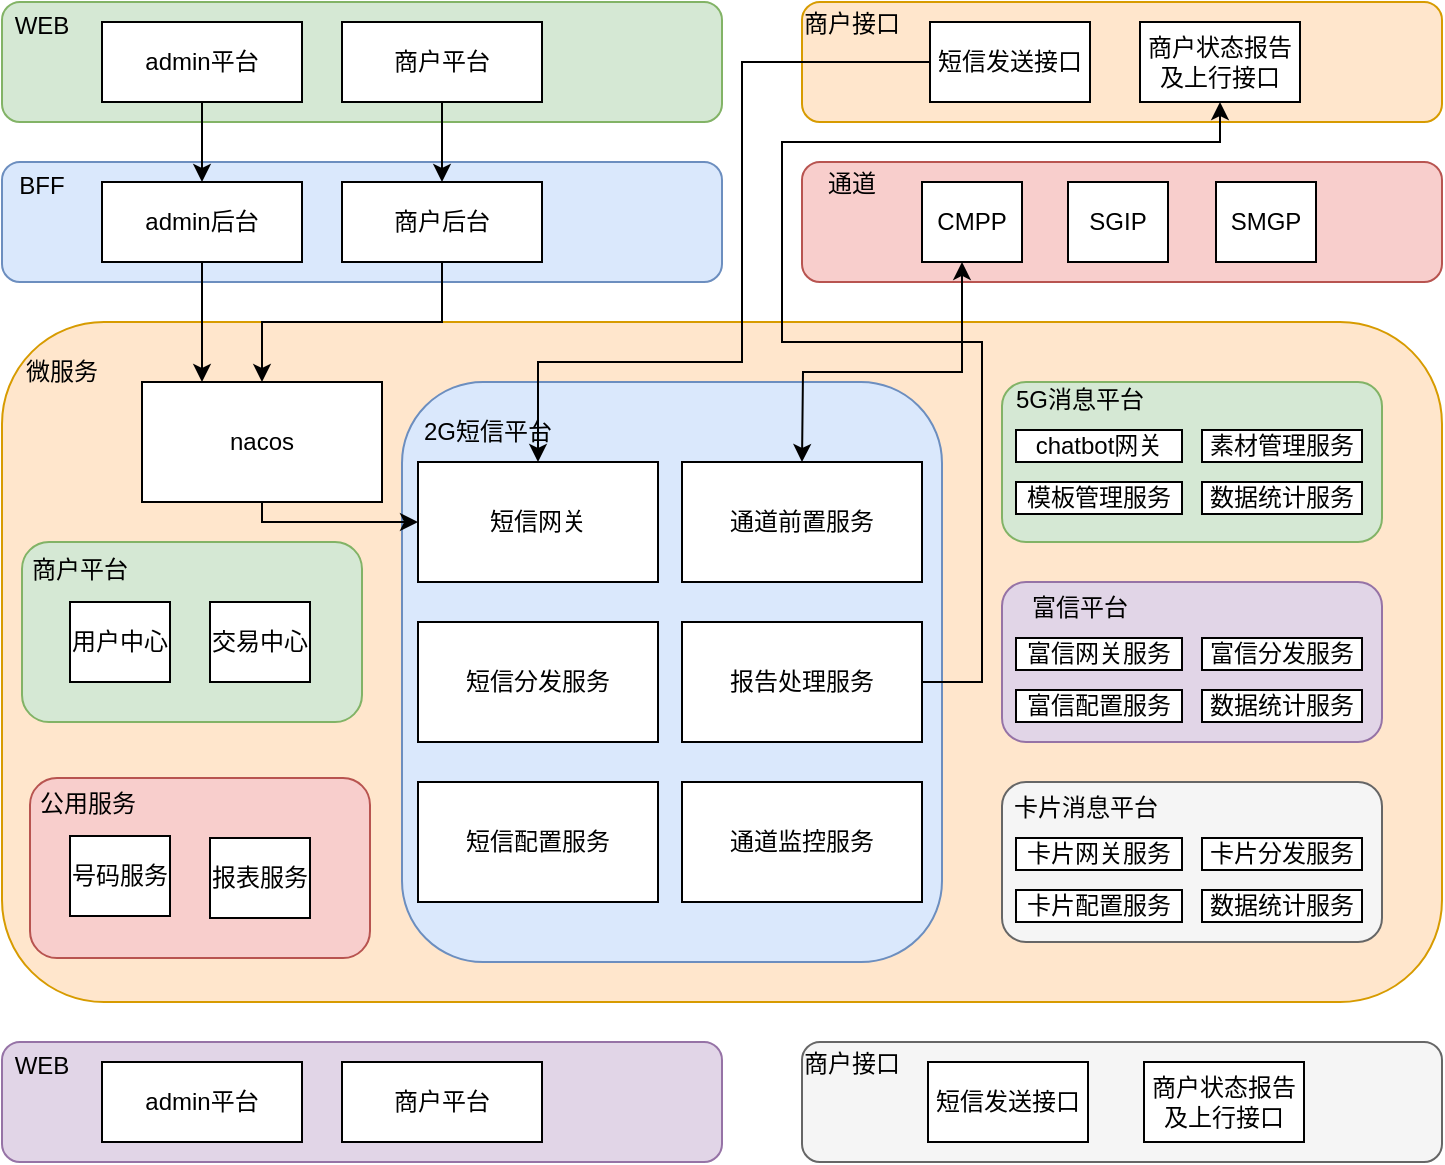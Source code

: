 <mxfile version="20.8.23" type="github">
  <diagram name="第 1 页" id="JLIDf0e1DJFyFmKzr0PZ">
    <mxGraphModel dx="1038" dy="632" grid="1" gridSize="10" guides="1" tooltips="1" connect="1" arrows="1" fold="1" page="1" pageScale="1" pageWidth="827" pageHeight="1169" math="0" shadow="0">
      <root>
        <mxCell id="0" />
        <mxCell id="1" parent="0" />
        <mxCell id="6hzJFKLqSvzQCjT4C_rZ-24" value="" style="rounded=1;whiteSpace=wrap;html=1;shadow=0;glass=0;sketch=0;strokeColor=#d79b00;fillColor=#ffe6cc;" vertex="1" parent="1">
          <mxGeometry x="40" y="200" width="720" height="340" as="geometry" />
        </mxCell>
        <mxCell id="6hzJFKLqSvzQCjT4C_rZ-15" value="" style="rounded=1;whiteSpace=wrap;html=1;shadow=0;glass=0;sketch=0;strokeColor=#6c8ebf;fillColor=#dae8fc;" vertex="1" parent="1">
          <mxGeometry x="40" y="120" width="360" height="60" as="geometry" />
        </mxCell>
        <mxCell id="6hzJFKLqSvzQCjT4C_rZ-53" value="" style="rounded=1;whiteSpace=wrap;html=1;shadow=0;glass=0;sketch=0;strokeColor=#6c8ebf;fillColor=#dae8fc;" vertex="1" parent="1">
          <mxGeometry x="240" y="230" width="270" height="290" as="geometry" />
        </mxCell>
        <mxCell id="6hzJFKLqSvzQCjT4C_rZ-5" value="" style="rounded=1;whiteSpace=wrap;html=1;shadow=0;glass=0;sketch=0;strokeColor=#82b366;fillColor=#d5e8d4;" vertex="1" parent="1">
          <mxGeometry x="40" y="40" width="360" height="60" as="geometry" />
        </mxCell>
        <mxCell id="6hzJFKLqSvzQCjT4C_rZ-6" value="" style="rounded=1;whiteSpace=wrap;html=1;shadow=0;glass=0;sketch=0;strokeColor=#d79b00;fillColor=#ffe6cc;" vertex="1" parent="1">
          <mxGeometry x="440" y="40" width="320" height="60" as="geometry" />
        </mxCell>
        <mxCell id="6hzJFKLqSvzQCjT4C_rZ-7" value="WEB" style="text;html=1;strokeColor=none;fillColor=none;align=center;verticalAlign=middle;whiteSpace=wrap;rounded=0;" vertex="1" parent="1">
          <mxGeometry x="40" y="42" width="40" height="20" as="geometry" />
        </mxCell>
        <mxCell id="6hzJFKLqSvzQCjT4C_rZ-8" value="商户接口" style="text;html=1;strokeColor=none;fillColor=none;align=center;verticalAlign=middle;whiteSpace=wrap;rounded=0;" vertex="1" parent="1">
          <mxGeometry x="440" y="41" width="50" height="20" as="geometry" />
        </mxCell>
        <mxCell id="6hzJFKLqSvzQCjT4C_rZ-94" style="edgeStyle=orthogonalEdgeStyle;rounded=0;orthogonalLoop=1;jettySize=auto;html=1;entryX=0.5;entryY=0;entryDx=0;entryDy=0;" edge="1" parent="1" source="6hzJFKLqSvzQCjT4C_rZ-10" target="6hzJFKLqSvzQCjT4C_rZ-19">
          <mxGeometry relative="1" as="geometry" />
        </mxCell>
        <mxCell id="6hzJFKLqSvzQCjT4C_rZ-10" value="admin平台" style="rounded=0;whiteSpace=wrap;html=1;shadow=0;glass=0;sketch=0;strokeColor=default;gradientColor=none;" vertex="1" parent="1">
          <mxGeometry x="90" y="50" width="100" height="40" as="geometry" />
        </mxCell>
        <mxCell id="6hzJFKLqSvzQCjT4C_rZ-95" style="edgeStyle=orthogonalEdgeStyle;rounded=0;orthogonalLoop=1;jettySize=auto;html=1;entryX=0.5;entryY=0;entryDx=0;entryDy=0;" edge="1" parent="1" source="6hzJFKLqSvzQCjT4C_rZ-11" target="6hzJFKLqSvzQCjT4C_rZ-20">
          <mxGeometry relative="1" as="geometry" />
        </mxCell>
        <mxCell id="6hzJFKLqSvzQCjT4C_rZ-11" value="商户平台" style="rounded=0;whiteSpace=wrap;html=1;shadow=0;glass=0;sketch=0;strokeColor=default;gradientColor=none;" vertex="1" parent="1">
          <mxGeometry x="210" y="50" width="100" height="40" as="geometry" />
        </mxCell>
        <mxCell id="6hzJFKLqSvzQCjT4C_rZ-90" style="edgeStyle=orthogonalEdgeStyle;rounded=0;orthogonalLoop=1;jettySize=auto;html=1;entryX=0.5;entryY=0;entryDx=0;entryDy=0;" edge="1" parent="1" source="6hzJFKLqSvzQCjT4C_rZ-13" target="6hzJFKLqSvzQCjT4C_rZ-69">
          <mxGeometry relative="1" as="geometry">
            <Array as="points">
              <mxPoint x="410" y="70" />
              <mxPoint x="410" y="220" />
              <mxPoint x="308" y="220" />
            </Array>
          </mxGeometry>
        </mxCell>
        <mxCell id="6hzJFKLqSvzQCjT4C_rZ-13" value="短信发送接口" style="rounded=0;whiteSpace=wrap;html=1;shadow=0;glass=0;sketch=0;strokeColor=default;gradientColor=none;" vertex="1" parent="1">
          <mxGeometry x="504" y="50" width="80" height="40" as="geometry" />
        </mxCell>
        <mxCell id="6hzJFKLqSvzQCjT4C_rZ-14" value="商户状态报告及上行接口" style="rounded=0;whiteSpace=wrap;html=1;shadow=0;glass=0;sketch=0;strokeColor=default;gradientColor=none;" vertex="1" parent="1">
          <mxGeometry x="609" y="50" width="80" height="40" as="geometry" />
        </mxCell>
        <mxCell id="6hzJFKLqSvzQCjT4C_rZ-16" value="" style="rounded=1;whiteSpace=wrap;html=1;shadow=0;glass=0;sketch=0;strokeColor=#b85450;fillColor=#f8cecc;" vertex="1" parent="1">
          <mxGeometry x="440" y="120" width="320" height="60" as="geometry" />
        </mxCell>
        <mxCell id="6hzJFKLqSvzQCjT4C_rZ-17" value="BFF" style="text;html=1;strokeColor=none;fillColor=none;align=center;verticalAlign=middle;whiteSpace=wrap;rounded=0;" vertex="1" parent="1">
          <mxGeometry x="40" y="122" width="40" height="20" as="geometry" />
        </mxCell>
        <mxCell id="6hzJFKLqSvzQCjT4C_rZ-18" value="通道" style="text;html=1;strokeColor=none;fillColor=none;align=center;verticalAlign=middle;whiteSpace=wrap;rounded=0;" vertex="1" parent="1">
          <mxGeometry x="440" y="121" width="50" height="20" as="geometry" />
        </mxCell>
        <mxCell id="6hzJFKLqSvzQCjT4C_rZ-96" style="edgeStyle=orthogonalEdgeStyle;rounded=0;orthogonalLoop=1;jettySize=auto;html=1;entryX=0.25;entryY=0;entryDx=0;entryDy=0;exitX=0.5;exitY=1;exitDx=0;exitDy=0;" edge="1" parent="1" source="6hzJFKLqSvzQCjT4C_rZ-19" target="6hzJFKLqSvzQCjT4C_rZ-67">
          <mxGeometry relative="1" as="geometry">
            <mxPoint x="140" y="180" as="sourcePoint" />
            <mxPoint x="140" y="220" as="targetPoint" />
          </mxGeometry>
        </mxCell>
        <mxCell id="6hzJFKLqSvzQCjT4C_rZ-19" value="admin后台" style="rounded=0;whiteSpace=wrap;html=1;shadow=0;glass=0;sketch=0;strokeColor=default;gradientColor=none;" vertex="1" parent="1">
          <mxGeometry x="90" y="130" width="100" height="40" as="geometry" />
        </mxCell>
        <mxCell id="6hzJFKLqSvzQCjT4C_rZ-97" style="edgeStyle=orthogonalEdgeStyle;rounded=0;orthogonalLoop=1;jettySize=auto;html=1;" edge="1" parent="1" source="6hzJFKLqSvzQCjT4C_rZ-20" target="6hzJFKLqSvzQCjT4C_rZ-67">
          <mxGeometry relative="1" as="geometry" />
        </mxCell>
        <mxCell id="6hzJFKLqSvzQCjT4C_rZ-20" value="商户后台" style="rounded=0;whiteSpace=wrap;html=1;shadow=0;glass=0;sketch=0;strokeColor=default;gradientColor=none;" vertex="1" parent="1">
          <mxGeometry x="210" y="130" width="100" height="40" as="geometry" />
        </mxCell>
        <mxCell id="6hzJFKLqSvzQCjT4C_rZ-21" value="CMPP" style="rounded=0;whiteSpace=wrap;html=1;shadow=0;glass=0;sketch=0;strokeColor=default;gradientColor=none;" vertex="1" parent="1">
          <mxGeometry x="500" y="130" width="50" height="40" as="geometry" />
        </mxCell>
        <mxCell id="6hzJFKLqSvzQCjT4C_rZ-22" value="SGIP" style="rounded=0;whiteSpace=wrap;html=1;shadow=0;glass=0;sketch=0;strokeColor=default;gradientColor=none;" vertex="1" parent="1">
          <mxGeometry x="573" y="130" width="50" height="40" as="geometry" />
        </mxCell>
        <mxCell id="6hzJFKLqSvzQCjT4C_rZ-23" value="SMGP" style="rounded=0;whiteSpace=wrap;html=1;shadow=0;glass=0;sketch=0;strokeColor=default;gradientColor=none;" vertex="1" parent="1">
          <mxGeometry x="647" y="130" width="50" height="40" as="geometry" />
        </mxCell>
        <mxCell id="6hzJFKLqSvzQCjT4C_rZ-42" value="" style="rounded=1;whiteSpace=wrap;html=1;shadow=0;glass=0;sketch=0;strokeColor=#9673a6;fillColor=#e1d5e7;" vertex="1" parent="1">
          <mxGeometry x="40" y="560" width="360" height="60" as="geometry" />
        </mxCell>
        <mxCell id="6hzJFKLqSvzQCjT4C_rZ-43" value="" style="rounded=1;whiteSpace=wrap;html=1;shadow=0;glass=0;sketch=0;strokeColor=#666666;fillColor=#f5f5f5;fontColor=#333333;" vertex="1" parent="1">
          <mxGeometry x="440" y="560" width="320" height="60" as="geometry" />
        </mxCell>
        <mxCell id="6hzJFKLqSvzQCjT4C_rZ-44" value="WEB" style="text;html=1;strokeColor=none;fillColor=none;align=center;verticalAlign=middle;whiteSpace=wrap;rounded=0;" vertex="1" parent="1">
          <mxGeometry x="40" y="562" width="40" height="20" as="geometry" />
        </mxCell>
        <mxCell id="6hzJFKLqSvzQCjT4C_rZ-45" value="商户接口" style="text;html=1;strokeColor=none;fillColor=none;align=center;verticalAlign=middle;whiteSpace=wrap;rounded=0;" vertex="1" parent="1">
          <mxGeometry x="440" y="561" width="50" height="20" as="geometry" />
        </mxCell>
        <mxCell id="6hzJFKLqSvzQCjT4C_rZ-46" value="admin平台" style="rounded=0;whiteSpace=wrap;html=1;shadow=0;glass=0;sketch=0;strokeColor=default;gradientColor=none;" vertex="1" parent="1">
          <mxGeometry x="90" y="570" width="100" height="40" as="geometry" />
        </mxCell>
        <mxCell id="6hzJFKLqSvzQCjT4C_rZ-47" value="商户平台" style="rounded=0;whiteSpace=wrap;html=1;shadow=0;glass=0;sketch=0;strokeColor=default;gradientColor=none;" vertex="1" parent="1">
          <mxGeometry x="210" y="570" width="100" height="40" as="geometry" />
        </mxCell>
        <mxCell id="6hzJFKLqSvzQCjT4C_rZ-48" value="短信发送接口" style="rounded=0;whiteSpace=wrap;html=1;shadow=0;glass=0;sketch=0;strokeColor=default;gradientColor=none;" vertex="1" parent="1">
          <mxGeometry x="503" y="570" width="80" height="40" as="geometry" />
        </mxCell>
        <mxCell id="6hzJFKLqSvzQCjT4C_rZ-49" value="商户状态报告及上行接口" style="rounded=0;whiteSpace=wrap;html=1;shadow=0;glass=0;sketch=0;strokeColor=default;gradientColor=none;" vertex="1" parent="1">
          <mxGeometry x="611" y="570" width="80" height="40" as="geometry" />
        </mxCell>
        <mxCell id="6hzJFKLqSvzQCjT4C_rZ-50" value="微服务" style="text;html=1;strokeColor=none;fillColor=none;align=center;verticalAlign=middle;whiteSpace=wrap;rounded=0;" vertex="1" parent="1">
          <mxGeometry x="40" y="210" width="60" height="30" as="geometry" />
        </mxCell>
        <mxCell id="6hzJFKLqSvzQCjT4C_rZ-51" value="" style="rounded=1;whiteSpace=wrap;html=1;shadow=0;glass=0;sketch=0;strokeColor=#82b366;fillColor=#d5e8d4;" vertex="1" parent="1">
          <mxGeometry x="50" y="310" width="170" height="90" as="geometry" />
        </mxCell>
        <mxCell id="6hzJFKLqSvzQCjT4C_rZ-52" value="" style="rounded=1;whiteSpace=wrap;html=1;shadow=0;glass=0;sketch=0;strokeColor=#b85450;fillColor=#f8cecc;" vertex="1" parent="1">
          <mxGeometry x="54" y="428" width="170" height="90" as="geometry" />
        </mxCell>
        <mxCell id="6hzJFKLqSvzQCjT4C_rZ-54" value="" style="rounded=1;whiteSpace=wrap;html=1;shadow=0;glass=0;sketch=0;strokeColor=#82b366;fillColor=#d5e8d4;" vertex="1" parent="1">
          <mxGeometry x="540" y="230" width="190" height="80" as="geometry" />
        </mxCell>
        <mxCell id="6hzJFKLqSvzQCjT4C_rZ-55" value="" style="rounded=1;whiteSpace=wrap;html=1;shadow=0;glass=0;sketch=0;strokeColor=#9673a6;fillColor=#e1d5e7;" vertex="1" parent="1">
          <mxGeometry x="540" y="330" width="190" height="80" as="geometry" />
        </mxCell>
        <mxCell id="6hzJFKLqSvzQCjT4C_rZ-56" value="" style="rounded=1;whiteSpace=wrap;html=1;shadow=0;glass=0;sketch=0;strokeColor=#666666;fillColor=#f5f5f5;fontColor=#333333;" vertex="1" parent="1">
          <mxGeometry x="540" y="430" width="190" height="80" as="geometry" />
        </mxCell>
        <mxCell id="6hzJFKLqSvzQCjT4C_rZ-57" value="用户中心" style="rounded=0;whiteSpace=wrap;html=1;shadow=0;glass=0;sketch=0;strokeColor=default;gradientColor=none;" vertex="1" parent="1">
          <mxGeometry x="74" y="340" width="50" height="40" as="geometry" />
        </mxCell>
        <mxCell id="6hzJFKLqSvzQCjT4C_rZ-58" value="交易中心" style="rounded=0;whiteSpace=wrap;html=1;shadow=0;glass=0;sketch=0;strokeColor=default;gradientColor=none;" vertex="1" parent="1">
          <mxGeometry x="144" y="340" width="50" height="40" as="geometry" />
        </mxCell>
        <mxCell id="6hzJFKLqSvzQCjT4C_rZ-62" value="号码服务" style="rounded=0;whiteSpace=wrap;html=1;shadow=0;glass=0;sketch=0;strokeColor=default;gradientColor=none;" vertex="1" parent="1">
          <mxGeometry x="74" y="457" width="50" height="40" as="geometry" />
        </mxCell>
        <mxCell id="6hzJFKLqSvzQCjT4C_rZ-63" value="报表服务" style="rounded=0;whiteSpace=wrap;html=1;shadow=0;glass=0;sketch=0;strokeColor=default;gradientColor=none;" vertex="1" parent="1">
          <mxGeometry x="144" y="458" width="50" height="40" as="geometry" />
        </mxCell>
        <mxCell id="6hzJFKLqSvzQCjT4C_rZ-65" value="商户平台" style="text;html=1;strokeColor=none;fillColor=none;align=center;verticalAlign=middle;whiteSpace=wrap;rounded=0;" vertex="1" parent="1">
          <mxGeometry x="49" y="309" width="60" height="30" as="geometry" />
        </mxCell>
        <mxCell id="6hzJFKLqSvzQCjT4C_rZ-66" value="公用服务" style="text;html=1;strokeColor=none;fillColor=none;align=center;verticalAlign=middle;whiteSpace=wrap;rounded=0;" vertex="1" parent="1">
          <mxGeometry x="53" y="426" width="60" height="30" as="geometry" />
        </mxCell>
        <mxCell id="6hzJFKLqSvzQCjT4C_rZ-98" style="edgeStyle=orthogonalEdgeStyle;rounded=0;orthogonalLoop=1;jettySize=auto;html=1;entryX=0;entryY=0.5;entryDx=0;entryDy=0;exitX=0.5;exitY=1;exitDx=0;exitDy=0;" edge="1" parent="1" source="6hzJFKLqSvzQCjT4C_rZ-67" target="6hzJFKLqSvzQCjT4C_rZ-69">
          <mxGeometry relative="1" as="geometry">
            <Array as="points">
              <mxPoint x="170" y="300" />
            </Array>
          </mxGeometry>
        </mxCell>
        <mxCell id="6hzJFKLqSvzQCjT4C_rZ-67" value="nacos" style="rounded=0;whiteSpace=wrap;html=1;shadow=0;glass=0;sketch=0;strokeColor=default;gradientColor=none;" vertex="1" parent="1">
          <mxGeometry x="110" y="230" width="120" height="60" as="geometry" />
        </mxCell>
        <mxCell id="6hzJFKLqSvzQCjT4C_rZ-68" value="2G短信平台" style="text;html=1;strokeColor=none;fillColor=none;align=center;verticalAlign=middle;whiteSpace=wrap;rounded=0;" vertex="1" parent="1">
          <mxGeometry x="248" y="240" width="70" height="30" as="geometry" />
        </mxCell>
        <mxCell id="6hzJFKLqSvzQCjT4C_rZ-69" value="短信网关" style="rounded=0;whiteSpace=wrap;html=1;shadow=0;glass=0;sketch=0;strokeColor=default;gradientColor=none;" vertex="1" parent="1">
          <mxGeometry x="248" y="270" width="120" height="60" as="geometry" />
        </mxCell>
        <mxCell id="6hzJFKLqSvzQCjT4C_rZ-70" value="短信分发服务" style="rounded=0;whiteSpace=wrap;html=1;shadow=0;glass=0;sketch=0;strokeColor=default;gradientColor=none;" vertex="1" parent="1">
          <mxGeometry x="248" y="350" width="120" height="60" as="geometry" />
        </mxCell>
        <mxCell id="6hzJFKLqSvzQCjT4C_rZ-71" value="短信配置服务" style="rounded=0;whiteSpace=wrap;html=1;shadow=0;glass=0;sketch=0;strokeColor=default;gradientColor=none;" vertex="1" parent="1">
          <mxGeometry x="248" y="430" width="120" height="60" as="geometry" />
        </mxCell>
        <mxCell id="6hzJFKLqSvzQCjT4C_rZ-72" value="通道前置服务" style="rounded=0;whiteSpace=wrap;html=1;shadow=0;glass=0;sketch=0;strokeColor=default;gradientColor=none;" vertex="1" parent="1">
          <mxGeometry x="380" y="270" width="120" height="60" as="geometry" />
        </mxCell>
        <mxCell id="6hzJFKLqSvzQCjT4C_rZ-93" style="edgeStyle=orthogonalEdgeStyle;rounded=0;orthogonalLoop=1;jettySize=auto;html=1;entryX=0.5;entryY=1;entryDx=0;entryDy=0;" edge="1" parent="1" source="6hzJFKLqSvzQCjT4C_rZ-73" target="6hzJFKLqSvzQCjT4C_rZ-14">
          <mxGeometry relative="1" as="geometry">
            <Array as="points">
              <mxPoint x="530" y="380" />
              <mxPoint x="530" y="210" />
              <mxPoint x="430" y="210" />
              <mxPoint x="430" y="110" />
              <mxPoint x="649" y="110" />
            </Array>
          </mxGeometry>
        </mxCell>
        <mxCell id="6hzJFKLqSvzQCjT4C_rZ-73" value="报告处理服务" style="rounded=0;whiteSpace=wrap;html=1;shadow=0;glass=0;sketch=0;strokeColor=default;gradientColor=none;" vertex="1" parent="1">
          <mxGeometry x="380" y="350" width="120" height="60" as="geometry" />
        </mxCell>
        <mxCell id="6hzJFKLqSvzQCjT4C_rZ-74" value="通道监控服务" style="rounded=0;whiteSpace=wrap;html=1;shadow=0;glass=0;sketch=0;strokeColor=default;gradientColor=none;" vertex="1" parent="1">
          <mxGeometry x="380" y="430" width="120" height="60" as="geometry" />
        </mxCell>
        <mxCell id="6hzJFKLqSvzQCjT4C_rZ-75" value="5G消息平台" style="text;html=1;strokeColor=none;fillColor=none;align=center;verticalAlign=middle;whiteSpace=wrap;rounded=0;" vertex="1" parent="1">
          <mxGeometry x="544" y="224" width="70" height="30" as="geometry" />
        </mxCell>
        <mxCell id="6hzJFKLqSvzQCjT4C_rZ-76" value="chatbot网关" style="rounded=0;whiteSpace=wrap;html=1;shadow=0;glass=0;sketch=0;strokeColor=default;gradientColor=none;" vertex="1" parent="1">
          <mxGeometry x="547" y="254" width="83" height="16" as="geometry" />
        </mxCell>
        <mxCell id="6hzJFKLqSvzQCjT4C_rZ-77" value="素材管理服务" style="rounded=0;whiteSpace=wrap;html=1;shadow=0;glass=0;sketch=0;strokeColor=default;gradientColor=none;" vertex="1" parent="1">
          <mxGeometry x="640" y="254" width="80" height="16" as="geometry" />
        </mxCell>
        <mxCell id="6hzJFKLqSvzQCjT4C_rZ-78" value="模板管理服务" style="rounded=0;whiteSpace=wrap;html=1;shadow=0;glass=0;sketch=0;strokeColor=default;gradientColor=none;" vertex="1" parent="1">
          <mxGeometry x="547" y="280" width="83" height="16" as="geometry" />
        </mxCell>
        <mxCell id="6hzJFKLqSvzQCjT4C_rZ-79" value="数据统计服务" style="rounded=0;whiteSpace=wrap;html=1;shadow=0;glass=0;sketch=0;strokeColor=default;gradientColor=none;" vertex="1" parent="1">
          <mxGeometry x="640" y="280" width="80" height="16" as="geometry" />
        </mxCell>
        <mxCell id="6hzJFKLqSvzQCjT4C_rZ-80" value="卡片消息平台" style="text;html=1;strokeColor=none;fillColor=none;align=center;verticalAlign=middle;whiteSpace=wrap;rounded=0;" vertex="1" parent="1">
          <mxGeometry x="544" y="428" width="76" height="30" as="geometry" />
        </mxCell>
        <mxCell id="6hzJFKLqSvzQCjT4C_rZ-81" value="卡片网关服务" style="rounded=0;whiteSpace=wrap;html=1;shadow=0;glass=0;sketch=0;strokeColor=default;gradientColor=none;" vertex="1" parent="1">
          <mxGeometry x="547" y="458" width="83" height="16" as="geometry" />
        </mxCell>
        <mxCell id="6hzJFKLqSvzQCjT4C_rZ-82" value="卡片分发服务" style="rounded=0;whiteSpace=wrap;html=1;shadow=0;glass=0;sketch=0;strokeColor=default;gradientColor=none;" vertex="1" parent="1">
          <mxGeometry x="640" y="458" width="80" height="16" as="geometry" />
        </mxCell>
        <mxCell id="6hzJFKLqSvzQCjT4C_rZ-83" value="卡片配置服务" style="rounded=0;whiteSpace=wrap;html=1;shadow=0;glass=0;sketch=0;strokeColor=default;gradientColor=none;" vertex="1" parent="1">
          <mxGeometry x="547" y="484" width="83" height="16" as="geometry" />
        </mxCell>
        <mxCell id="6hzJFKLqSvzQCjT4C_rZ-84" value="数据统计服务" style="rounded=0;whiteSpace=wrap;html=1;shadow=0;glass=0;sketch=0;strokeColor=default;gradientColor=none;" vertex="1" parent="1">
          <mxGeometry x="640" y="484" width="80" height="16" as="geometry" />
        </mxCell>
        <mxCell id="6hzJFKLqSvzQCjT4C_rZ-85" value="富信平台" style="text;html=1;strokeColor=none;fillColor=none;align=center;verticalAlign=middle;whiteSpace=wrap;rounded=0;" vertex="1" parent="1">
          <mxGeometry x="544" y="328" width="70" height="30" as="geometry" />
        </mxCell>
        <mxCell id="6hzJFKLqSvzQCjT4C_rZ-86" value="富信网关服务" style="rounded=0;whiteSpace=wrap;html=1;shadow=0;glass=0;sketch=0;strokeColor=default;gradientColor=none;" vertex="1" parent="1">
          <mxGeometry x="547" y="358" width="83" height="16" as="geometry" />
        </mxCell>
        <mxCell id="6hzJFKLqSvzQCjT4C_rZ-87" value="富信分发服务" style="rounded=0;whiteSpace=wrap;html=1;shadow=0;glass=0;sketch=0;strokeColor=default;gradientColor=none;" vertex="1" parent="1">
          <mxGeometry x="640" y="358" width="80" height="16" as="geometry" />
        </mxCell>
        <mxCell id="6hzJFKLqSvzQCjT4C_rZ-88" value="富信配置服务" style="rounded=0;whiteSpace=wrap;html=1;shadow=0;glass=0;sketch=0;strokeColor=default;gradientColor=none;" vertex="1" parent="1">
          <mxGeometry x="547" y="384" width="83" height="16" as="geometry" />
        </mxCell>
        <mxCell id="6hzJFKLqSvzQCjT4C_rZ-89" value="数据统计服务" style="rounded=0;whiteSpace=wrap;html=1;shadow=0;glass=0;sketch=0;strokeColor=default;gradientColor=none;" vertex="1" parent="1">
          <mxGeometry x="640" y="384" width="80" height="16" as="geometry" />
        </mxCell>
        <mxCell id="6hzJFKLqSvzQCjT4C_rZ-92" value="" style="endArrow=classic;startArrow=classic;html=1;rounded=0;edgeStyle=orthogonalEdgeStyle;entryX=0.25;entryY=0.833;entryDx=0;entryDy=0;entryPerimeter=0;" edge="1" parent="1" target="6hzJFKLqSvzQCjT4C_rZ-16">
          <mxGeometry width="50" height="50" relative="1" as="geometry">
            <mxPoint x="440" y="270" as="sourcePoint" />
            <mxPoint x="490" y="230" as="targetPoint" />
          </mxGeometry>
        </mxCell>
      </root>
    </mxGraphModel>
  </diagram>
</mxfile>
